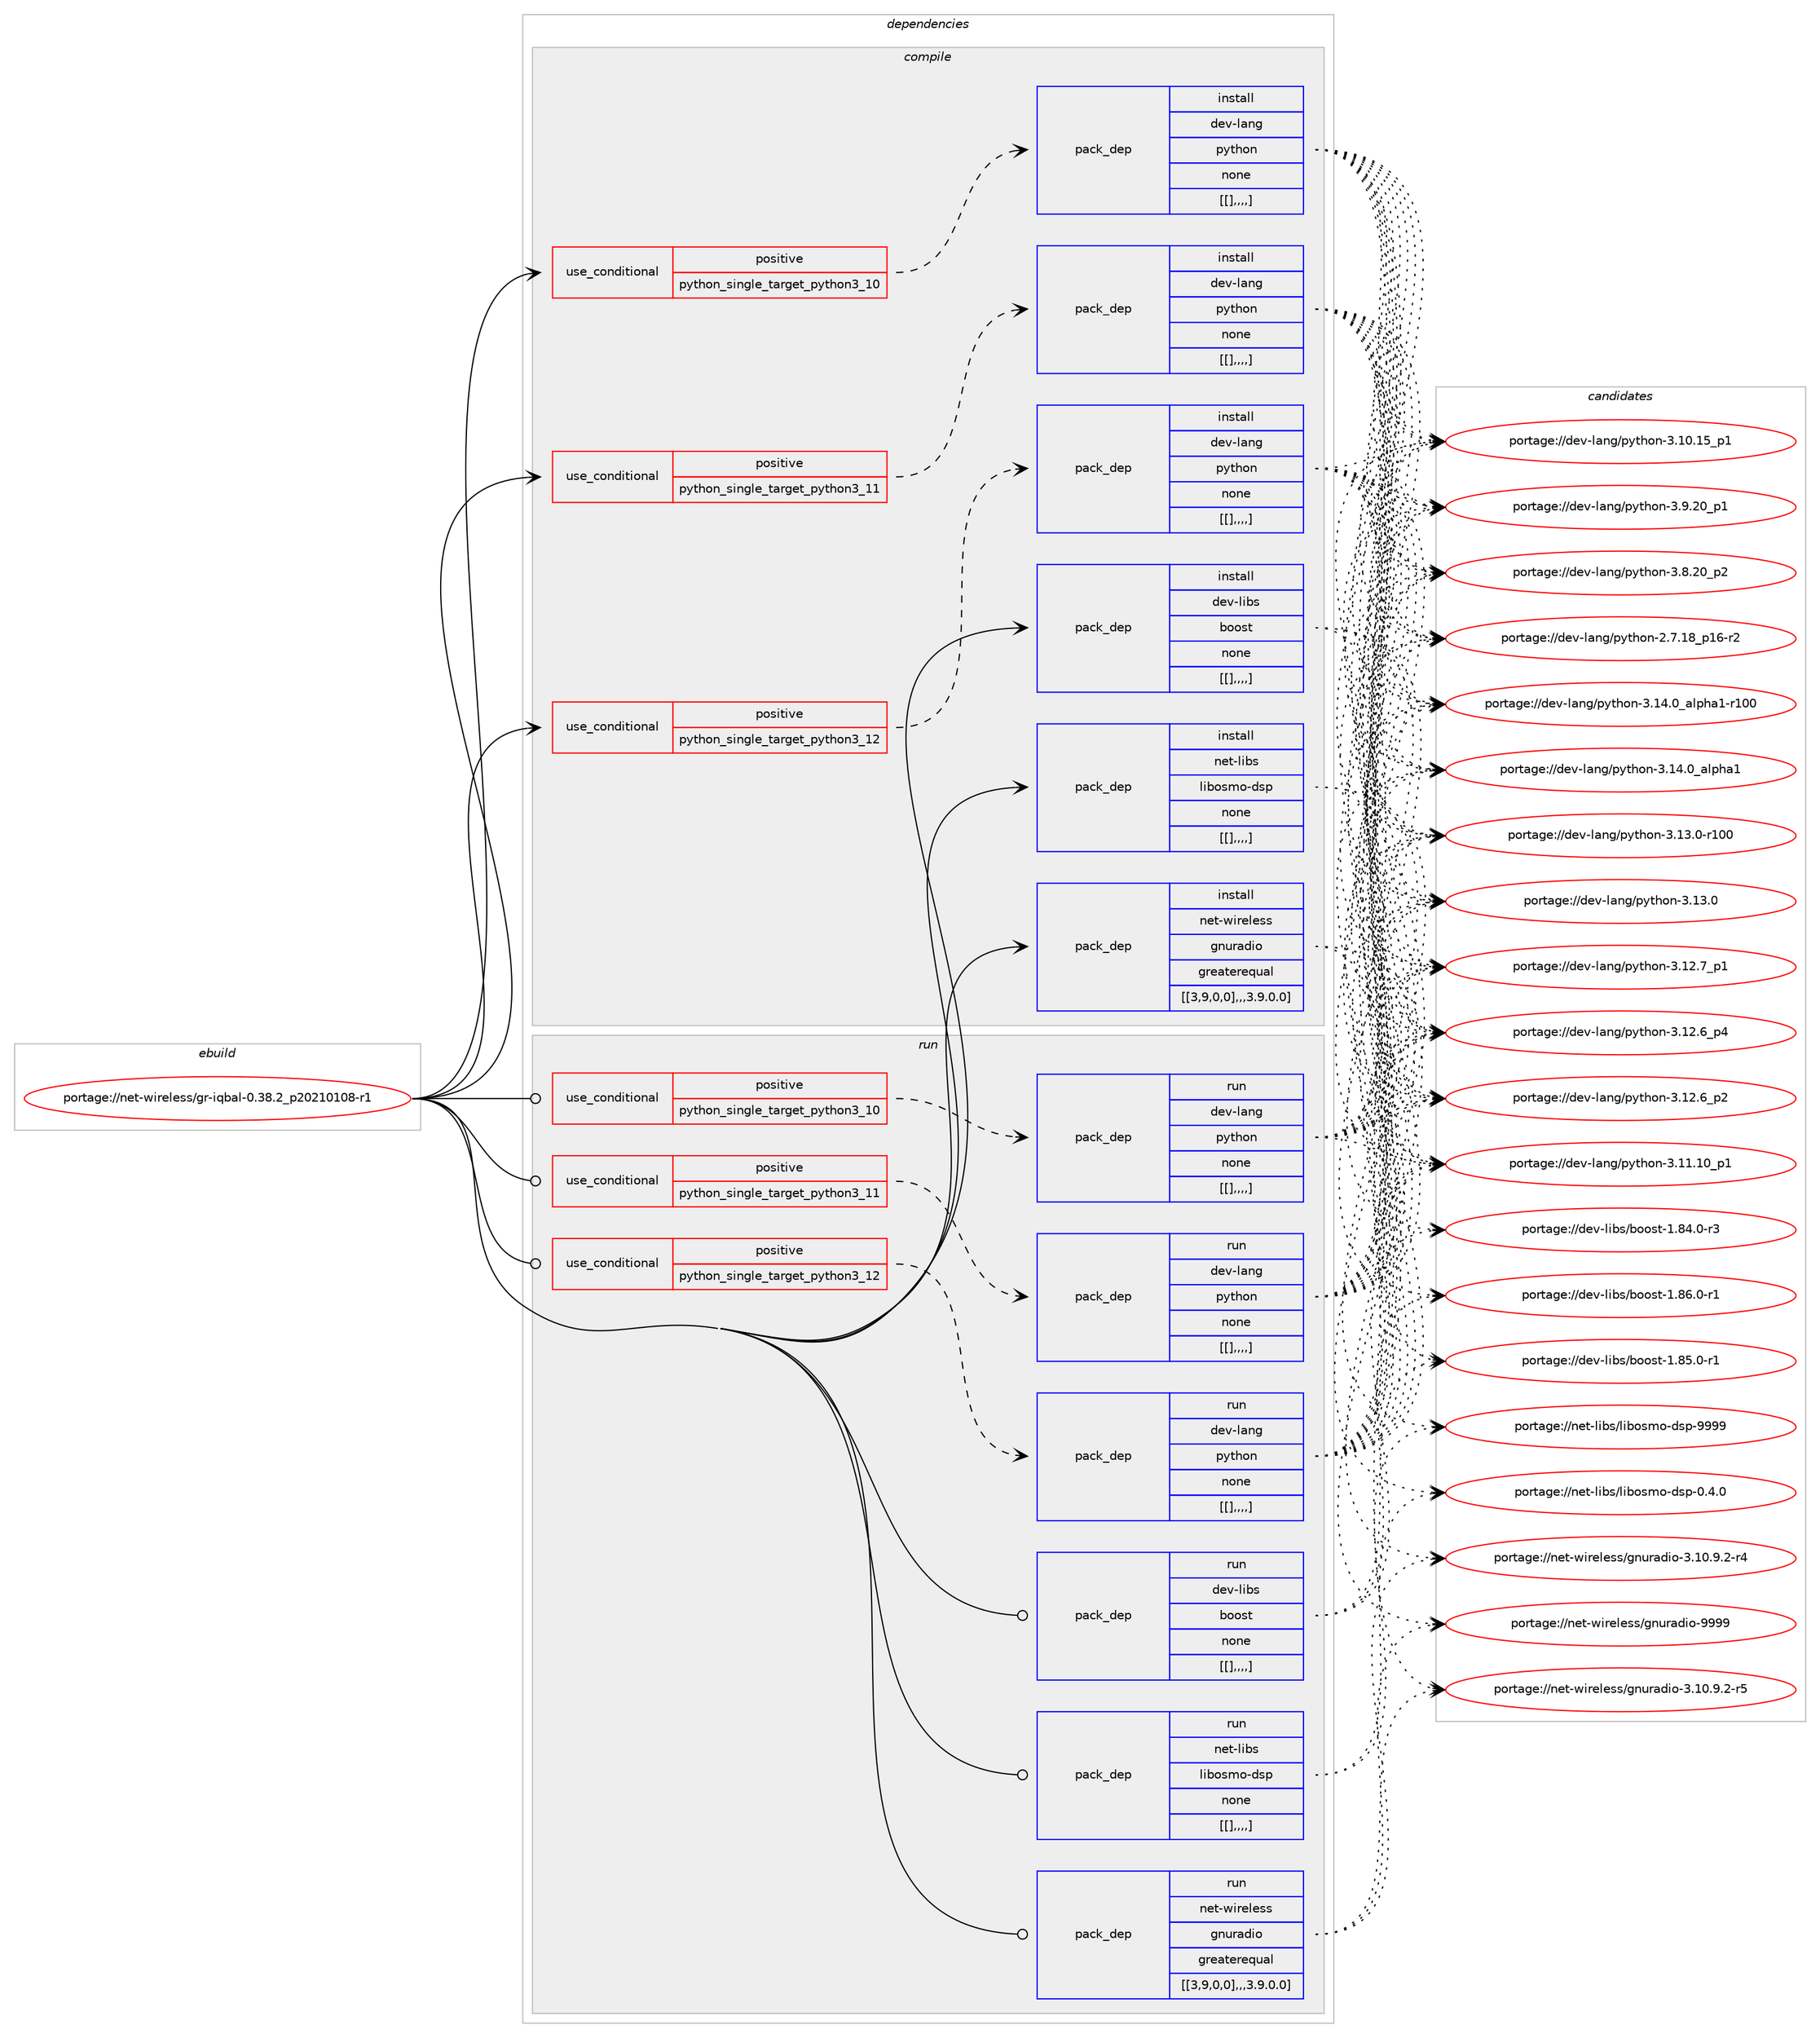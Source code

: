 digraph prolog {

# *************
# Graph options
# *************

newrank=true;
concentrate=true;
compound=true;
graph [rankdir=LR,fontname=Helvetica,fontsize=10,ranksep=1.5];#, ranksep=2.5, nodesep=0.2];
edge  [arrowhead=vee];
node  [fontname=Helvetica,fontsize=10];

# **********
# The ebuild
# **********

subgraph cluster_leftcol {
color=gray;
label=<<i>ebuild</i>>;
id [label="portage://net-wireless/gr-iqbal-0.38.2_p20210108-r1", color=red, width=4, href="../net-wireless/gr-iqbal-0.38.2_p20210108-r1.svg"];
}

# ****************
# The dependencies
# ****************

subgraph cluster_midcol {
color=gray;
label=<<i>dependencies</i>>;
subgraph cluster_compile {
fillcolor="#eeeeee";
style=filled;
label=<<i>compile</i>>;
subgraph cond109060 {
dependency411193 [label=<<TABLE BORDER="0" CELLBORDER="1" CELLSPACING="0" CELLPADDING="4"><TR><TD ROWSPAN="3" CELLPADDING="10">use_conditional</TD></TR><TR><TD>positive</TD></TR><TR><TD>python_single_target_python3_10</TD></TR></TABLE>>, shape=none, color=red];
subgraph pack299083 {
dependency411240 [label=<<TABLE BORDER="0" CELLBORDER="1" CELLSPACING="0" CELLPADDING="4" WIDTH="220"><TR><TD ROWSPAN="6" CELLPADDING="30">pack_dep</TD></TR><TR><TD WIDTH="110">install</TD></TR><TR><TD>dev-lang</TD></TR><TR><TD>python</TD></TR><TR><TD>none</TD></TR><TR><TD>[[],,,,]</TD></TR></TABLE>>, shape=none, color=blue];
}
dependency411193:e -> dependency411240:w [weight=20,style="dashed",arrowhead="vee"];
}
id:e -> dependency411193:w [weight=20,style="solid",arrowhead="vee"];
subgraph cond109085 {
dependency411261 [label=<<TABLE BORDER="0" CELLBORDER="1" CELLSPACING="0" CELLPADDING="4"><TR><TD ROWSPAN="3" CELLPADDING="10">use_conditional</TD></TR><TR><TD>positive</TD></TR><TR><TD>python_single_target_python3_11</TD></TR></TABLE>>, shape=none, color=red];
subgraph pack299096 {
dependency411275 [label=<<TABLE BORDER="0" CELLBORDER="1" CELLSPACING="0" CELLPADDING="4" WIDTH="220"><TR><TD ROWSPAN="6" CELLPADDING="30">pack_dep</TD></TR><TR><TD WIDTH="110">install</TD></TR><TR><TD>dev-lang</TD></TR><TR><TD>python</TD></TR><TR><TD>none</TD></TR><TR><TD>[[],,,,]</TD></TR></TABLE>>, shape=none, color=blue];
}
dependency411261:e -> dependency411275:w [weight=20,style="dashed",arrowhead="vee"];
}
id:e -> dependency411261:w [weight=20,style="solid",arrowhead="vee"];
subgraph cond109105 {
dependency411310 [label=<<TABLE BORDER="0" CELLBORDER="1" CELLSPACING="0" CELLPADDING="4"><TR><TD ROWSPAN="3" CELLPADDING="10">use_conditional</TD></TR><TR><TD>positive</TD></TR><TR><TD>python_single_target_python3_12</TD></TR></TABLE>>, shape=none, color=red];
subgraph pack299135 {
dependency411313 [label=<<TABLE BORDER="0" CELLBORDER="1" CELLSPACING="0" CELLPADDING="4" WIDTH="220"><TR><TD ROWSPAN="6" CELLPADDING="30">pack_dep</TD></TR><TR><TD WIDTH="110">install</TD></TR><TR><TD>dev-lang</TD></TR><TR><TD>python</TD></TR><TR><TD>none</TD></TR><TR><TD>[[],,,,]</TD></TR></TABLE>>, shape=none, color=blue];
}
dependency411310:e -> dependency411313:w [weight=20,style="dashed",arrowhead="vee"];
}
id:e -> dependency411310:w [weight=20,style="solid",arrowhead="vee"];
subgraph pack299139 {
dependency411354 [label=<<TABLE BORDER="0" CELLBORDER="1" CELLSPACING="0" CELLPADDING="4" WIDTH="220"><TR><TD ROWSPAN="6" CELLPADDING="30">pack_dep</TD></TR><TR><TD WIDTH="110">install</TD></TR><TR><TD>dev-libs</TD></TR><TR><TD>boost</TD></TR><TR><TD>none</TD></TR><TR><TD>[[],,,,]</TD></TR></TABLE>>, shape=none, color=blue];
}
id:e -> dependency411354:w [weight=20,style="solid",arrowhead="vee"];
subgraph pack299182 {
dependency411393 [label=<<TABLE BORDER="0" CELLBORDER="1" CELLSPACING="0" CELLPADDING="4" WIDTH="220"><TR><TD ROWSPAN="6" CELLPADDING="30">pack_dep</TD></TR><TR><TD WIDTH="110">install</TD></TR><TR><TD>net-libs</TD></TR><TR><TD>libosmo-dsp</TD></TR><TR><TD>none</TD></TR><TR><TD>[[],,,,]</TD></TR></TABLE>>, shape=none, color=blue];
}
id:e -> dependency411393:w [weight=20,style="solid",arrowhead="vee"];
subgraph pack299219 {
dependency411431 [label=<<TABLE BORDER="0" CELLBORDER="1" CELLSPACING="0" CELLPADDING="4" WIDTH="220"><TR><TD ROWSPAN="6" CELLPADDING="30">pack_dep</TD></TR><TR><TD WIDTH="110">install</TD></TR><TR><TD>net-wireless</TD></TR><TR><TD>gnuradio</TD></TR><TR><TD>greaterequal</TD></TR><TR><TD>[[3,9,0,0],,,3.9.0.0]</TD></TR></TABLE>>, shape=none, color=blue];
}
id:e -> dependency411431:w [weight=20,style="solid",arrowhead="vee"];
}
subgraph cluster_compileandrun {
fillcolor="#eeeeee";
style=filled;
label=<<i>compile and run</i>>;
}
subgraph cluster_run {
fillcolor="#eeeeee";
style=filled;
label=<<i>run</i>>;
subgraph cond109150 {
dependency411488 [label=<<TABLE BORDER="0" CELLBORDER="1" CELLSPACING="0" CELLPADDING="4"><TR><TD ROWSPAN="3" CELLPADDING="10">use_conditional</TD></TR><TR><TD>positive</TD></TR><TR><TD>python_single_target_python3_10</TD></TR></TABLE>>, shape=none, color=red];
subgraph pack299256 {
dependency411524 [label=<<TABLE BORDER="0" CELLBORDER="1" CELLSPACING="0" CELLPADDING="4" WIDTH="220"><TR><TD ROWSPAN="6" CELLPADDING="30">pack_dep</TD></TR><TR><TD WIDTH="110">run</TD></TR><TR><TD>dev-lang</TD></TR><TR><TD>python</TD></TR><TR><TD>none</TD></TR><TR><TD>[[],,,,]</TD></TR></TABLE>>, shape=none, color=blue];
}
dependency411488:e -> dependency411524:w [weight=20,style="dashed",arrowhead="vee"];
}
id:e -> dependency411488:w [weight=20,style="solid",arrowhead="odot"];
subgraph cond109167 {
dependency411547 [label=<<TABLE BORDER="0" CELLBORDER="1" CELLSPACING="0" CELLPADDING="4"><TR><TD ROWSPAN="3" CELLPADDING="10">use_conditional</TD></TR><TR><TD>positive</TD></TR><TR><TD>python_single_target_python3_11</TD></TR></TABLE>>, shape=none, color=red];
subgraph pack299295 {
dependency411563 [label=<<TABLE BORDER="0" CELLBORDER="1" CELLSPACING="0" CELLPADDING="4" WIDTH="220"><TR><TD ROWSPAN="6" CELLPADDING="30">pack_dep</TD></TR><TR><TD WIDTH="110">run</TD></TR><TR><TD>dev-lang</TD></TR><TR><TD>python</TD></TR><TR><TD>none</TD></TR><TR><TD>[[],,,,]</TD></TR></TABLE>>, shape=none, color=blue];
}
dependency411547:e -> dependency411563:w [weight=20,style="dashed",arrowhead="vee"];
}
id:e -> dependency411547:w [weight=20,style="solid",arrowhead="odot"];
subgraph cond109184 {
dependency411581 [label=<<TABLE BORDER="0" CELLBORDER="1" CELLSPACING="0" CELLPADDING="4"><TR><TD ROWSPAN="3" CELLPADDING="10">use_conditional</TD></TR><TR><TD>positive</TD></TR><TR><TD>python_single_target_python3_12</TD></TR></TABLE>>, shape=none, color=red];
subgraph pack299321 {
dependency411631 [label=<<TABLE BORDER="0" CELLBORDER="1" CELLSPACING="0" CELLPADDING="4" WIDTH="220"><TR><TD ROWSPAN="6" CELLPADDING="30">pack_dep</TD></TR><TR><TD WIDTH="110">run</TD></TR><TR><TD>dev-lang</TD></TR><TR><TD>python</TD></TR><TR><TD>none</TD></TR><TR><TD>[[],,,,]</TD></TR></TABLE>>, shape=none, color=blue];
}
dependency411581:e -> dependency411631:w [weight=20,style="dashed",arrowhead="vee"];
}
id:e -> dependency411581:w [weight=20,style="solid",arrowhead="odot"];
subgraph pack299358 {
dependency411638 [label=<<TABLE BORDER="0" CELLBORDER="1" CELLSPACING="0" CELLPADDING="4" WIDTH="220"><TR><TD ROWSPAN="6" CELLPADDING="30">pack_dep</TD></TR><TR><TD WIDTH="110">run</TD></TR><TR><TD>dev-libs</TD></TR><TR><TD>boost</TD></TR><TR><TD>none</TD></TR><TR><TD>[[],,,,]</TD></TR></TABLE>>, shape=none, color=blue];
}
id:e -> dependency411638:w [weight=20,style="solid",arrowhead="odot"];
subgraph pack299360 {
dependency411659 [label=<<TABLE BORDER="0" CELLBORDER="1" CELLSPACING="0" CELLPADDING="4" WIDTH="220"><TR><TD ROWSPAN="6" CELLPADDING="30">pack_dep</TD></TR><TR><TD WIDTH="110">run</TD></TR><TR><TD>net-libs</TD></TR><TR><TD>libosmo-dsp</TD></TR><TR><TD>none</TD></TR><TR><TD>[[],,,,]</TD></TR></TABLE>>, shape=none, color=blue];
}
id:e -> dependency411659:w [weight=20,style="solid",arrowhead="odot"];
subgraph pack299382 {
dependency411698 [label=<<TABLE BORDER="0" CELLBORDER="1" CELLSPACING="0" CELLPADDING="4" WIDTH="220"><TR><TD ROWSPAN="6" CELLPADDING="30">pack_dep</TD></TR><TR><TD WIDTH="110">run</TD></TR><TR><TD>net-wireless</TD></TR><TR><TD>gnuradio</TD></TR><TR><TD>greaterequal</TD></TR><TR><TD>[[3,9,0,0],,,3.9.0.0]</TD></TR></TABLE>>, shape=none, color=blue];
}
id:e -> dependency411698:w [weight=20,style="solid",arrowhead="odot"];
}
}

# **************
# The candidates
# **************

subgraph cluster_choices {
rank=same;
color=gray;
label=<<i>candidates</i>>;

subgraph choice298626 {
color=black;
nodesep=1;
choice100101118451089711010347112121116104111110455146495246489597108112104974945114494848 [label="portage://dev-lang/python-3.14.0_alpha1-r100", color=red, width=4,href="../dev-lang/python-3.14.0_alpha1-r100.svg"];
choice1001011184510897110103471121211161041111104551464952464895971081121049749 [label="portage://dev-lang/python-3.14.0_alpha1", color=red, width=4,href="../dev-lang/python-3.14.0_alpha1.svg"];
choice1001011184510897110103471121211161041111104551464951464845114494848 [label="portage://dev-lang/python-3.13.0-r100", color=red, width=4,href="../dev-lang/python-3.13.0-r100.svg"];
choice10010111845108971101034711212111610411111045514649514648 [label="portage://dev-lang/python-3.13.0", color=red, width=4,href="../dev-lang/python-3.13.0.svg"];
choice100101118451089711010347112121116104111110455146495046559511249 [label="portage://dev-lang/python-3.12.7_p1", color=red, width=4,href="../dev-lang/python-3.12.7_p1.svg"];
choice100101118451089711010347112121116104111110455146495046549511252 [label="portage://dev-lang/python-3.12.6_p4", color=red, width=4,href="../dev-lang/python-3.12.6_p4.svg"];
choice100101118451089711010347112121116104111110455146495046549511250 [label="portage://dev-lang/python-3.12.6_p2", color=red, width=4,href="../dev-lang/python-3.12.6_p2.svg"];
choice10010111845108971101034711212111610411111045514649494649489511249 [label="portage://dev-lang/python-3.11.10_p1", color=red, width=4,href="../dev-lang/python-3.11.10_p1.svg"];
choice10010111845108971101034711212111610411111045514649484649539511249 [label="portage://dev-lang/python-3.10.15_p1", color=red, width=4,href="../dev-lang/python-3.10.15_p1.svg"];
choice100101118451089711010347112121116104111110455146574650489511249 [label="portage://dev-lang/python-3.9.20_p1", color=red, width=4,href="../dev-lang/python-3.9.20_p1.svg"];
choice100101118451089711010347112121116104111110455146564650489511250 [label="portage://dev-lang/python-3.8.20_p2", color=red, width=4,href="../dev-lang/python-3.8.20_p2.svg"];
choice100101118451089711010347112121116104111110455046554649569511249544511450 [label="portage://dev-lang/python-2.7.18_p16-r2", color=red, width=4,href="../dev-lang/python-2.7.18_p16-r2.svg"];
dependency411240:e -> choice100101118451089711010347112121116104111110455146495246489597108112104974945114494848:w [style=dotted,weight="100"];
dependency411240:e -> choice1001011184510897110103471121211161041111104551464952464895971081121049749:w [style=dotted,weight="100"];
dependency411240:e -> choice1001011184510897110103471121211161041111104551464951464845114494848:w [style=dotted,weight="100"];
dependency411240:e -> choice10010111845108971101034711212111610411111045514649514648:w [style=dotted,weight="100"];
dependency411240:e -> choice100101118451089711010347112121116104111110455146495046559511249:w [style=dotted,weight="100"];
dependency411240:e -> choice100101118451089711010347112121116104111110455146495046549511252:w [style=dotted,weight="100"];
dependency411240:e -> choice100101118451089711010347112121116104111110455146495046549511250:w [style=dotted,weight="100"];
dependency411240:e -> choice10010111845108971101034711212111610411111045514649494649489511249:w [style=dotted,weight="100"];
dependency411240:e -> choice10010111845108971101034711212111610411111045514649484649539511249:w [style=dotted,weight="100"];
dependency411240:e -> choice100101118451089711010347112121116104111110455146574650489511249:w [style=dotted,weight="100"];
dependency411240:e -> choice100101118451089711010347112121116104111110455146564650489511250:w [style=dotted,weight="100"];
dependency411240:e -> choice100101118451089711010347112121116104111110455046554649569511249544511450:w [style=dotted,weight="100"];
}
subgraph choice298642 {
color=black;
nodesep=1;
choice100101118451089711010347112121116104111110455146495246489597108112104974945114494848 [label="portage://dev-lang/python-3.14.0_alpha1-r100", color=red, width=4,href="../dev-lang/python-3.14.0_alpha1-r100.svg"];
choice1001011184510897110103471121211161041111104551464952464895971081121049749 [label="portage://dev-lang/python-3.14.0_alpha1", color=red, width=4,href="../dev-lang/python-3.14.0_alpha1.svg"];
choice1001011184510897110103471121211161041111104551464951464845114494848 [label="portage://dev-lang/python-3.13.0-r100", color=red, width=4,href="../dev-lang/python-3.13.0-r100.svg"];
choice10010111845108971101034711212111610411111045514649514648 [label="portage://dev-lang/python-3.13.0", color=red, width=4,href="../dev-lang/python-3.13.0.svg"];
choice100101118451089711010347112121116104111110455146495046559511249 [label="portage://dev-lang/python-3.12.7_p1", color=red, width=4,href="../dev-lang/python-3.12.7_p1.svg"];
choice100101118451089711010347112121116104111110455146495046549511252 [label="portage://dev-lang/python-3.12.6_p4", color=red, width=4,href="../dev-lang/python-3.12.6_p4.svg"];
choice100101118451089711010347112121116104111110455146495046549511250 [label="portage://dev-lang/python-3.12.6_p2", color=red, width=4,href="../dev-lang/python-3.12.6_p2.svg"];
choice10010111845108971101034711212111610411111045514649494649489511249 [label="portage://dev-lang/python-3.11.10_p1", color=red, width=4,href="../dev-lang/python-3.11.10_p1.svg"];
choice10010111845108971101034711212111610411111045514649484649539511249 [label="portage://dev-lang/python-3.10.15_p1", color=red, width=4,href="../dev-lang/python-3.10.15_p1.svg"];
choice100101118451089711010347112121116104111110455146574650489511249 [label="portage://dev-lang/python-3.9.20_p1", color=red, width=4,href="../dev-lang/python-3.9.20_p1.svg"];
choice100101118451089711010347112121116104111110455146564650489511250 [label="portage://dev-lang/python-3.8.20_p2", color=red, width=4,href="../dev-lang/python-3.8.20_p2.svg"];
choice100101118451089711010347112121116104111110455046554649569511249544511450 [label="portage://dev-lang/python-2.7.18_p16-r2", color=red, width=4,href="../dev-lang/python-2.7.18_p16-r2.svg"];
dependency411275:e -> choice100101118451089711010347112121116104111110455146495246489597108112104974945114494848:w [style=dotted,weight="100"];
dependency411275:e -> choice1001011184510897110103471121211161041111104551464952464895971081121049749:w [style=dotted,weight="100"];
dependency411275:e -> choice1001011184510897110103471121211161041111104551464951464845114494848:w [style=dotted,weight="100"];
dependency411275:e -> choice10010111845108971101034711212111610411111045514649514648:w [style=dotted,weight="100"];
dependency411275:e -> choice100101118451089711010347112121116104111110455146495046559511249:w [style=dotted,weight="100"];
dependency411275:e -> choice100101118451089711010347112121116104111110455146495046549511252:w [style=dotted,weight="100"];
dependency411275:e -> choice100101118451089711010347112121116104111110455146495046549511250:w [style=dotted,weight="100"];
dependency411275:e -> choice10010111845108971101034711212111610411111045514649494649489511249:w [style=dotted,weight="100"];
dependency411275:e -> choice10010111845108971101034711212111610411111045514649484649539511249:w [style=dotted,weight="100"];
dependency411275:e -> choice100101118451089711010347112121116104111110455146574650489511249:w [style=dotted,weight="100"];
dependency411275:e -> choice100101118451089711010347112121116104111110455146564650489511250:w [style=dotted,weight="100"];
dependency411275:e -> choice100101118451089711010347112121116104111110455046554649569511249544511450:w [style=dotted,weight="100"];
}
subgraph choice298695 {
color=black;
nodesep=1;
choice100101118451089711010347112121116104111110455146495246489597108112104974945114494848 [label="portage://dev-lang/python-3.14.0_alpha1-r100", color=red, width=4,href="../dev-lang/python-3.14.0_alpha1-r100.svg"];
choice1001011184510897110103471121211161041111104551464952464895971081121049749 [label="portage://dev-lang/python-3.14.0_alpha1", color=red, width=4,href="../dev-lang/python-3.14.0_alpha1.svg"];
choice1001011184510897110103471121211161041111104551464951464845114494848 [label="portage://dev-lang/python-3.13.0-r100", color=red, width=4,href="../dev-lang/python-3.13.0-r100.svg"];
choice10010111845108971101034711212111610411111045514649514648 [label="portage://dev-lang/python-3.13.0", color=red, width=4,href="../dev-lang/python-3.13.0.svg"];
choice100101118451089711010347112121116104111110455146495046559511249 [label="portage://dev-lang/python-3.12.7_p1", color=red, width=4,href="../dev-lang/python-3.12.7_p1.svg"];
choice100101118451089711010347112121116104111110455146495046549511252 [label="portage://dev-lang/python-3.12.6_p4", color=red, width=4,href="../dev-lang/python-3.12.6_p4.svg"];
choice100101118451089711010347112121116104111110455146495046549511250 [label="portage://dev-lang/python-3.12.6_p2", color=red, width=4,href="../dev-lang/python-3.12.6_p2.svg"];
choice10010111845108971101034711212111610411111045514649494649489511249 [label="portage://dev-lang/python-3.11.10_p1", color=red, width=4,href="../dev-lang/python-3.11.10_p1.svg"];
choice10010111845108971101034711212111610411111045514649484649539511249 [label="portage://dev-lang/python-3.10.15_p1", color=red, width=4,href="../dev-lang/python-3.10.15_p1.svg"];
choice100101118451089711010347112121116104111110455146574650489511249 [label="portage://dev-lang/python-3.9.20_p1", color=red, width=4,href="../dev-lang/python-3.9.20_p1.svg"];
choice100101118451089711010347112121116104111110455146564650489511250 [label="portage://dev-lang/python-3.8.20_p2", color=red, width=4,href="../dev-lang/python-3.8.20_p2.svg"];
choice100101118451089711010347112121116104111110455046554649569511249544511450 [label="portage://dev-lang/python-2.7.18_p16-r2", color=red, width=4,href="../dev-lang/python-2.7.18_p16-r2.svg"];
dependency411313:e -> choice100101118451089711010347112121116104111110455146495246489597108112104974945114494848:w [style=dotted,weight="100"];
dependency411313:e -> choice1001011184510897110103471121211161041111104551464952464895971081121049749:w [style=dotted,weight="100"];
dependency411313:e -> choice1001011184510897110103471121211161041111104551464951464845114494848:w [style=dotted,weight="100"];
dependency411313:e -> choice10010111845108971101034711212111610411111045514649514648:w [style=dotted,weight="100"];
dependency411313:e -> choice100101118451089711010347112121116104111110455146495046559511249:w [style=dotted,weight="100"];
dependency411313:e -> choice100101118451089711010347112121116104111110455146495046549511252:w [style=dotted,weight="100"];
dependency411313:e -> choice100101118451089711010347112121116104111110455146495046549511250:w [style=dotted,weight="100"];
dependency411313:e -> choice10010111845108971101034711212111610411111045514649494649489511249:w [style=dotted,weight="100"];
dependency411313:e -> choice10010111845108971101034711212111610411111045514649484649539511249:w [style=dotted,weight="100"];
dependency411313:e -> choice100101118451089711010347112121116104111110455146574650489511249:w [style=dotted,weight="100"];
dependency411313:e -> choice100101118451089711010347112121116104111110455146564650489511250:w [style=dotted,weight="100"];
dependency411313:e -> choice100101118451089711010347112121116104111110455046554649569511249544511450:w [style=dotted,weight="100"];
}
subgraph choice298723 {
color=black;
nodesep=1;
choice10010111845108105981154798111111115116454946565446484511449 [label="portage://dev-libs/boost-1.86.0-r1", color=red, width=4,href="../dev-libs/boost-1.86.0-r1.svg"];
choice10010111845108105981154798111111115116454946565346484511449 [label="portage://dev-libs/boost-1.85.0-r1", color=red, width=4,href="../dev-libs/boost-1.85.0-r1.svg"];
choice10010111845108105981154798111111115116454946565246484511451 [label="portage://dev-libs/boost-1.84.0-r3", color=red, width=4,href="../dev-libs/boost-1.84.0-r3.svg"];
dependency411354:e -> choice10010111845108105981154798111111115116454946565446484511449:w [style=dotted,weight="100"];
dependency411354:e -> choice10010111845108105981154798111111115116454946565346484511449:w [style=dotted,weight="100"];
dependency411354:e -> choice10010111845108105981154798111111115116454946565246484511451:w [style=dotted,weight="100"];
}
subgraph choice298760 {
color=black;
nodesep=1;
choice11010111645108105981154710810598111115109111451001151124557575757 [label="portage://net-libs/libosmo-dsp-9999", color=red, width=4,href="../net-libs/libosmo-dsp-9999.svg"];
choice1101011164510810598115471081059811111510911145100115112454846524648 [label="portage://net-libs/libosmo-dsp-0.4.0", color=red, width=4,href="../net-libs/libosmo-dsp-0.4.0.svg"];
dependency411393:e -> choice11010111645108105981154710810598111115109111451001151124557575757:w [style=dotted,weight="100"];
dependency411393:e -> choice1101011164510810598115471081059811111510911145100115112454846524648:w [style=dotted,weight="100"];
}
subgraph choice298761 {
color=black;
nodesep=1;
choice1101011164511910511410110810111511547103110117114971001051114557575757 [label="portage://net-wireless/gnuradio-9999", color=red, width=4,href="../net-wireless/gnuradio-9999.svg"];
choice1101011164511910511410110810111511547103110117114971001051114551464948465746504511453 [label="portage://net-wireless/gnuradio-3.10.9.2-r5", color=red, width=4,href="../net-wireless/gnuradio-3.10.9.2-r5.svg"];
choice1101011164511910511410110810111511547103110117114971001051114551464948465746504511452 [label="portage://net-wireless/gnuradio-3.10.9.2-r4", color=red, width=4,href="../net-wireless/gnuradio-3.10.9.2-r4.svg"];
dependency411431:e -> choice1101011164511910511410110810111511547103110117114971001051114557575757:w [style=dotted,weight="100"];
dependency411431:e -> choice1101011164511910511410110810111511547103110117114971001051114551464948465746504511453:w [style=dotted,weight="100"];
dependency411431:e -> choice1101011164511910511410110810111511547103110117114971001051114551464948465746504511452:w [style=dotted,weight="100"];
}
subgraph choice298765 {
color=black;
nodesep=1;
choice100101118451089711010347112121116104111110455146495246489597108112104974945114494848 [label="portage://dev-lang/python-3.14.0_alpha1-r100", color=red, width=4,href="../dev-lang/python-3.14.0_alpha1-r100.svg"];
choice1001011184510897110103471121211161041111104551464952464895971081121049749 [label="portage://dev-lang/python-3.14.0_alpha1", color=red, width=4,href="../dev-lang/python-3.14.0_alpha1.svg"];
choice1001011184510897110103471121211161041111104551464951464845114494848 [label="portage://dev-lang/python-3.13.0-r100", color=red, width=4,href="../dev-lang/python-3.13.0-r100.svg"];
choice10010111845108971101034711212111610411111045514649514648 [label="portage://dev-lang/python-3.13.0", color=red, width=4,href="../dev-lang/python-3.13.0.svg"];
choice100101118451089711010347112121116104111110455146495046559511249 [label="portage://dev-lang/python-3.12.7_p1", color=red, width=4,href="../dev-lang/python-3.12.7_p1.svg"];
choice100101118451089711010347112121116104111110455146495046549511252 [label="portage://dev-lang/python-3.12.6_p4", color=red, width=4,href="../dev-lang/python-3.12.6_p4.svg"];
choice100101118451089711010347112121116104111110455146495046549511250 [label="portage://dev-lang/python-3.12.6_p2", color=red, width=4,href="../dev-lang/python-3.12.6_p2.svg"];
choice10010111845108971101034711212111610411111045514649494649489511249 [label="portage://dev-lang/python-3.11.10_p1", color=red, width=4,href="../dev-lang/python-3.11.10_p1.svg"];
choice10010111845108971101034711212111610411111045514649484649539511249 [label="portage://dev-lang/python-3.10.15_p1", color=red, width=4,href="../dev-lang/python-3.10.15_p1.svg"];
choice100101118451089711010347112121116104111110455146574650489511249 [label="portage://dev-lang/python-3.9.20_p1", color=red, width=4,href="../dev-lang/python-3.9.20_p1.svg"];
choice100101118451089711010347112121116104111110455146564650489511250 [label="portage://dev-lang/python-3.8.20_p2", color=red, width=4,href="../dev-lang/python-3.8.20_p2.svg"];
choice100101118451089711010347112121116104111110455046554649569511249544511450 [label="portage://dev-lang/python-2.7.18_p16-r2", color=red, width=4,href="../dev-lang/python-2.7.18_p16-r2.svg"];
dependency411524:e -> choice100101118451089711010347112121116104111110455146495246489597108112104974945114494848:w [style=dotted,weight="100"];
dependency411524:e -> choice1001011184510897110103471121211161041111104551464952464895971081121049749:w [style=dotted,weight="100"];
dependency411524:e -> choice1001011184510897110103471121211161041111104551464951464845114494848:w [style=dotted,weight="100"];
dependency411524:e -> choice10010111845108971101034711212111610411111045514649514648:w [style=dotted,weight="100"];
dependency411524:e -> choice100101118451089711010347112121116104111110455146495046559511249:w [style=dotted,weight="100"];
dependency411524:e -> choice100101118451089711010347112121116104111110455146495046549511252:w [style=dotted,weight="100"];
dependency411524:e -> choice100101118451089711010347112121116104111110455146495046549511250:w [style=dotted,weight="100"];
dependency411524:e -> choice10010111845108971101034711212111610411111045514649494649489511249:w [style=dotted,weight="100"];
dependency411524:e -> choice10010111845108971101034711212111610411111045514649484649539511249:w [style=dotted,weight="100"];
dependency411524:e -> choice100101118451089711010347112121116104111110455146574650489511249:w [style=dotted,weight="100"];
dependency411524:e -> choice100101118451089711010347112121116104111110455146564650489511250:w [style=dotted,weight="100"];
dependency411524:e -> choice100101118451089711010347112121116104111110455046554649569511249544511450:w [style=dotted,weight="100"];
}
subgraph choice298791 {
color=black;
nodesep=1;
choice100101118451089711010347112121116104111110455146495246489597108112104974945114494848 [label="portage://dev-lang/python-3.14.0_alpha1-r100", color=red, width=4,href="../dev-lang/python-3.14.0_alpha1-r100.svg"];
choice1001011184510897110103471121211161041111104551464952464895971081121049749 [label="portage://dev-lang/python-3.14.0_alpha1", color=red, width=4,href="../dev-lang/python-3.14.0_alpha1.svg"];
choice1001011184510897110103471121211161041111104551464951464845114494848 [label="portage://dev-lang/python-3.13.0-r100", color=red, width=4,href="../dev-lang/python-3.13.0-r100.svg"];
choice10010111845108971101034711212111610411111045514649514648 [label="portage://dev-lang/python-3.13.0", color=red, width=4,href="../dev-lang/python-3.13.0.svg"];
choice100101118451089711010347112121116104111110455146495046559511249 [label="portage://dev-lang/python-3.12.7_p1", color=red, width=4,href="../dev-lang/python-3.12.7_p1.svg"];
choice100101118451089711010347112121116104111110455146495046549511252 [label="portage://dev-lang/python-3.12.6_p4", color=red, width=4,href="../dev-lang/python-3.12.6_p4.svg"];
choice100101118451089711010347112121116104111110455146495046549511250 [label="portage://dev-lang/python-3.12.6_p2", color=red, width=4,href="../dev-lang/python-3.12.6_p2.svg"];
choice10010111845108971101034711212111610411111045514649494649489511249 [label="portage://dev-lang/python-3.11.10_p1", color=red, width=4,href="../dev-lang/python-3.11.10_p1.svg"];
choice10010111845108971101034711212111610411111045514649484649539511249 [label="portage://dev-lang/python-3.10.15_p1", color=red, width=4,href="../dev-lang/python-3.10.15_p1.svg"];
choice100101118451089711010347112121116104111110455146574650489511249 [label="portage://dev-lang/python-3.9.20_p1", color=red, width=4,href="../dev-lang/python-3.9.20_p1.svg"];
choice100101118451089711010347112121116104111110455146564650489511250 [label="portage://dev-lang/python-3.8.20_p2", color=red, width=4,href="../dev-lang/python-3.8.20_p2.svg"];
choice100101118451089711010347112121116104111110455046554649569511249544511450 [label="portage://dev-lang/python-2.7.18_p16-r2", color=red, width=4,href="../dev-lang/python-2.7.18_p16-r2.svg"];
dependency411563:e -> choice100101118451089711010347112121116104111110455146495246489597108112104974945114494848:w [style=dotted,weight="100"];
dependency411563:e -> choice1001011184510897110103471121211161041111104551464952464895971081121049749:w [style=dotted,weight="100"];
dependency411563:e -> choice1001011184510897110103471121211161041111104551464951464845114494848:w [style=dotted,weight="100"];
dependency411563:e -> choice10010111845108971101034711212111610411111045514649514648:w [style=dotted,weight="100"];
dependency411563:e -> choice100101118451089711010347112121116104111110455146495046559511249:w [style=dotted,weight="100"];
dependency411563:e -> choice100101118451089711010347112121116104111110455146495046549511252:w [style=dotted,weight="100"];
dependency411563:e -> choice100101118451089711010347112121116104111110455146495046549511250:w [style=dotted,weight="100"];
dependency411563:e -> choice10010111845108971101034711212111610411111045514649494649489511249:w [style=dotted,weight="100"];
dependency411563:e -> choice10010111845108971101034711212111610411111045514649484649539511249:w [style=dotted,weight="100"];
dependency411563:e -> choice100101118451089711010347112121116104111110455146574650489511249:w [style=dotted,weight="100"];
dependency411563:e -> choice100101118451089711010347112121116104111110455146564650489511250:w [style=dotted,weight="100"];
dependency411563:e -> choice100101118451089711010347112121116104111110455046554649569511249544511450:w [style=dotted,weight="100"];
}
subgraph choice298835 {
color=black;
nodesep=1;
choice100101118451089711010347112121116104111110455146495246489597108112104974945114494848 [label="portage://dev-lang/python-3.14.0_alpha1-r100", color=red, width=4,href="../dev-lang/python-3.14.0_alpha1-r100.svg"];
choice1001011184510897110103471121211161041111104551464952464895971081121049749 [label="portage://dev-lang/python-3.14.0_alpha1", color=red, width=4,href="../dev-lang/python-3.14.0_alpha1.svg"];
choice1001011184510897110103471121211161041111104551464951464845114494848 [label="portage://dev-lang/python-3.13.0-r100", color=red, width=4,href="../dev-lang/python-3.13.0-r100.svg"];
choice10010111845108971101034711212111610411111045514649514648 [label="portage://dev-lang/python-3.13.0", color=red, width=4,href="../dev-lang/python-3.13.0.svg"];
choice100101118451089711010347112121116104111110455146495046559511249 [label="portage://dev-lang/python-3.12.7_p1", color=red, width=4,href="../dev-lang/python-3.12.7_p1.svg"];
choice100101118451089711010347112121116104111110455146495046549511252 [label="portage://dev-lang/python-3.12.6_p4", color=red, width=4,href="../dev-lang/python-3.12.6_p4.svg"];
choice100101118451089711010347112121116104111110455146495046549511250 [label="portage://dev-lang/python-3.12.6_p2", color=red, width=4,href="../dev-lang/python-3.12.6_p2.svg"];
choice10010111845108971101034711212111610411111045514649494649489511249 [label="portage://dev-lang/python-3.11.10_p1", color=red, width=4,href="../dev-lang/python-3.11.10_p1.svg"];
choice10010111845108971101034711212111610411111045514649484649539511249 [label="portage://dev-lang/python-3.10.15_p1", color=red, width=4,href="../dev-lang/python-3.10.15_p1.svg"];
choice100101118451089711010347112121116104111110455146574650489511249 [label="portage://dev-lang/python-3.9.20_p1", color=red, width=4,href="../dev-lang/python-3.9.20_p1.svg"];
choice100101118451089711010347112121116104111110455146564650489511250 [label="portage://dev-lang/python-3.8.20_p2", color=red, width=4,href="../dev-lang/python-3.8.20_p2.svg"];
choice100101118451089711010347112121116104111110455046554649569511249544511450 [label="portage://dev-lang/python-2.7.18_p16-r2", color=red, width=4,href="../dev-lang/python-2.7.18_p16-r2.svg"];
dependency411631:e -> choice100101118451089711010347112121116104111110455146495246489597108112104974945114494848:w [style=dotted,weight="100"];
dependency411631:e -> choice1001011184510897110103471121211161041111104551464952464895971081121049749:w [style=dotted,weight="100"];
dependency411631:e -> choice1001011184510897110103471121211161041111104551464951464845114494848:w [style=dotted,weight="100"];
dependency411631:e -> choice10010111845108971101034711212111610411111045514649514648:w [style=dotted,weight="100"];
dependency411631:e -> choice100101118451089711010347112121116104111110455146495046559511249:w [style=dotted,weight="100"];
dependency411631:e -> choice100101118451089711010347112121116104111110455146495046549511252:w [style=dotted,weight="100"];
dependency411631:e -> choice100101118451089711010347112121116104111110455146495046549511250:w [style=dotted,weight="100"];
dependency411631:e -> choice10010111845108971101034711212111610411111045514649494649489511249:w [style=dotted,weight="100"];
dependency411631:e -> choice10010111845108971101034711212111610411111045514649484649539511249:w [style=dotted,weight="100"];
dependency411631:e -> choice100101118451089711010347112121116104111110455146574650489511249:w [style=dotted,weight="100"];
dependency411631:e -> choice100101118451089711010347112121116104111110455146564650489511250:w [style=dotted,weight="100"];
dependency411631:e -> choice100101118451089711010347112121116104111110455046554649569511249544511450:w [style=dotted,weight="100"];
}
subgraph choice298909 {
color=black;
nodesep=1;
choice10010111845108105981154798111111115116454946565446484511449 [label="portage://dev-libs/boost-1.86.0-r1", color=red, width=4,href="../dev-libs/boost-1.86.0-r1.svg"];
choice10010111845108105981154798111111115116454946565346484511449 [label="portage://dev-libs/boost-1.85.0-r1", color=red, width=4,href="../dev-libs/boost-1.85.0-r1.svg"];
choice10010111845108105981154798111111115116454946565246484511451 [label="portage://dev-libs/boost-1.84.0-r3", color=red, width=4,href="../dev-libs/boost-1.84.0-r3.svg"];
dependency411638:e -> choice10010111845108105981154798111111115116454946565446484511449:w [style=dotted,weight="100"];
dependency411638:e -> choice10010111845108105981154798111111115116454946565346484511449:w [style=dotted,weight="100"];
dependency411638:e -> choice10010111845108105981154798111111115116454946565246484511451:w [style=dotted,weight="100"];
}
subgraph choice298914 {
color=black;
nodesep=1;
choice11010111645108105981154710810598111115109111451001151124557575757 [label="portage://net-libs/libosmo-dsp-9999", color=red, width=4,href="../net-libs/libosmo-dsp-9999.svg"];
choice1101011164510810598115471081059811111510911145100115112454846524648 [label="portage://net-libs/libosmo-dsp-0.4.0", color=red, width=4,href="../net-libs/libosmo-dsp-0.4.0.svg"];
dependency411659:e -> choice11010111645108105981154710810598111115109111451001151124557575757:w [style=dotted,weight="100"];
dependency411659:e -> choice1101011164510810598115471081059811111510911145100115112454846524648:w [style=dotted,weight="100"];
}
subgraph choice298932 {
color=black;
nodesep=1;
choice1101011164511910511410110810111511547103110117114971001051114557575757 [label="portage://net-wireless/gnuradio-9999", color=red, width=4,href="../net-wireless/gnuradio-9999.svg"];
choice1101011164511910511410110810111511547103110117114971001051114551464948465746504511453 [label="portage://net-wireless/gnuradio-3.10.9.2-r5", color=red, width=4,href="../net-wireless/gnuradio-3.10.9.2-r5.svg"];
choice1101011164511910511410110810111511547103110117114971001051114551464948465746504511452 [label="portage://net-wireless/gnuradio-3.10.9.2-r4", color=red, width=4,href="../net-wireless/gnuradio-3.10.9.2-r4.svg"];
dependency411698:e -> choice1101011164511910511410110810111511547103110117114971001051114557575757:w [style=dotted,weight="100"];
dependency411698:e -> choice1101011164511910511410110810111511547103110117114971001051114551464948465746504511453:w [style=dotted,weight="100"];
dependency411698:e -> choice1101011164511910511410110810111511547103110117114971001051114551464948465746504511452:w [style=dotted,weight="100"];
}
}

}
